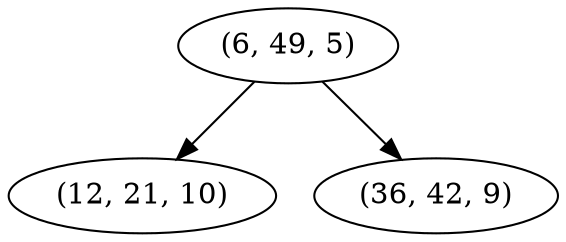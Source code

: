 digraph tree {
    "(6, 49, 5)";
    "(12, 21, 10)";
    "(36, 42, 9)";
    "(6, 49, 5)" -> "(12, 21, 10)";
    "(6, 49, 5)" -> "(36, 42, 9)";
}
